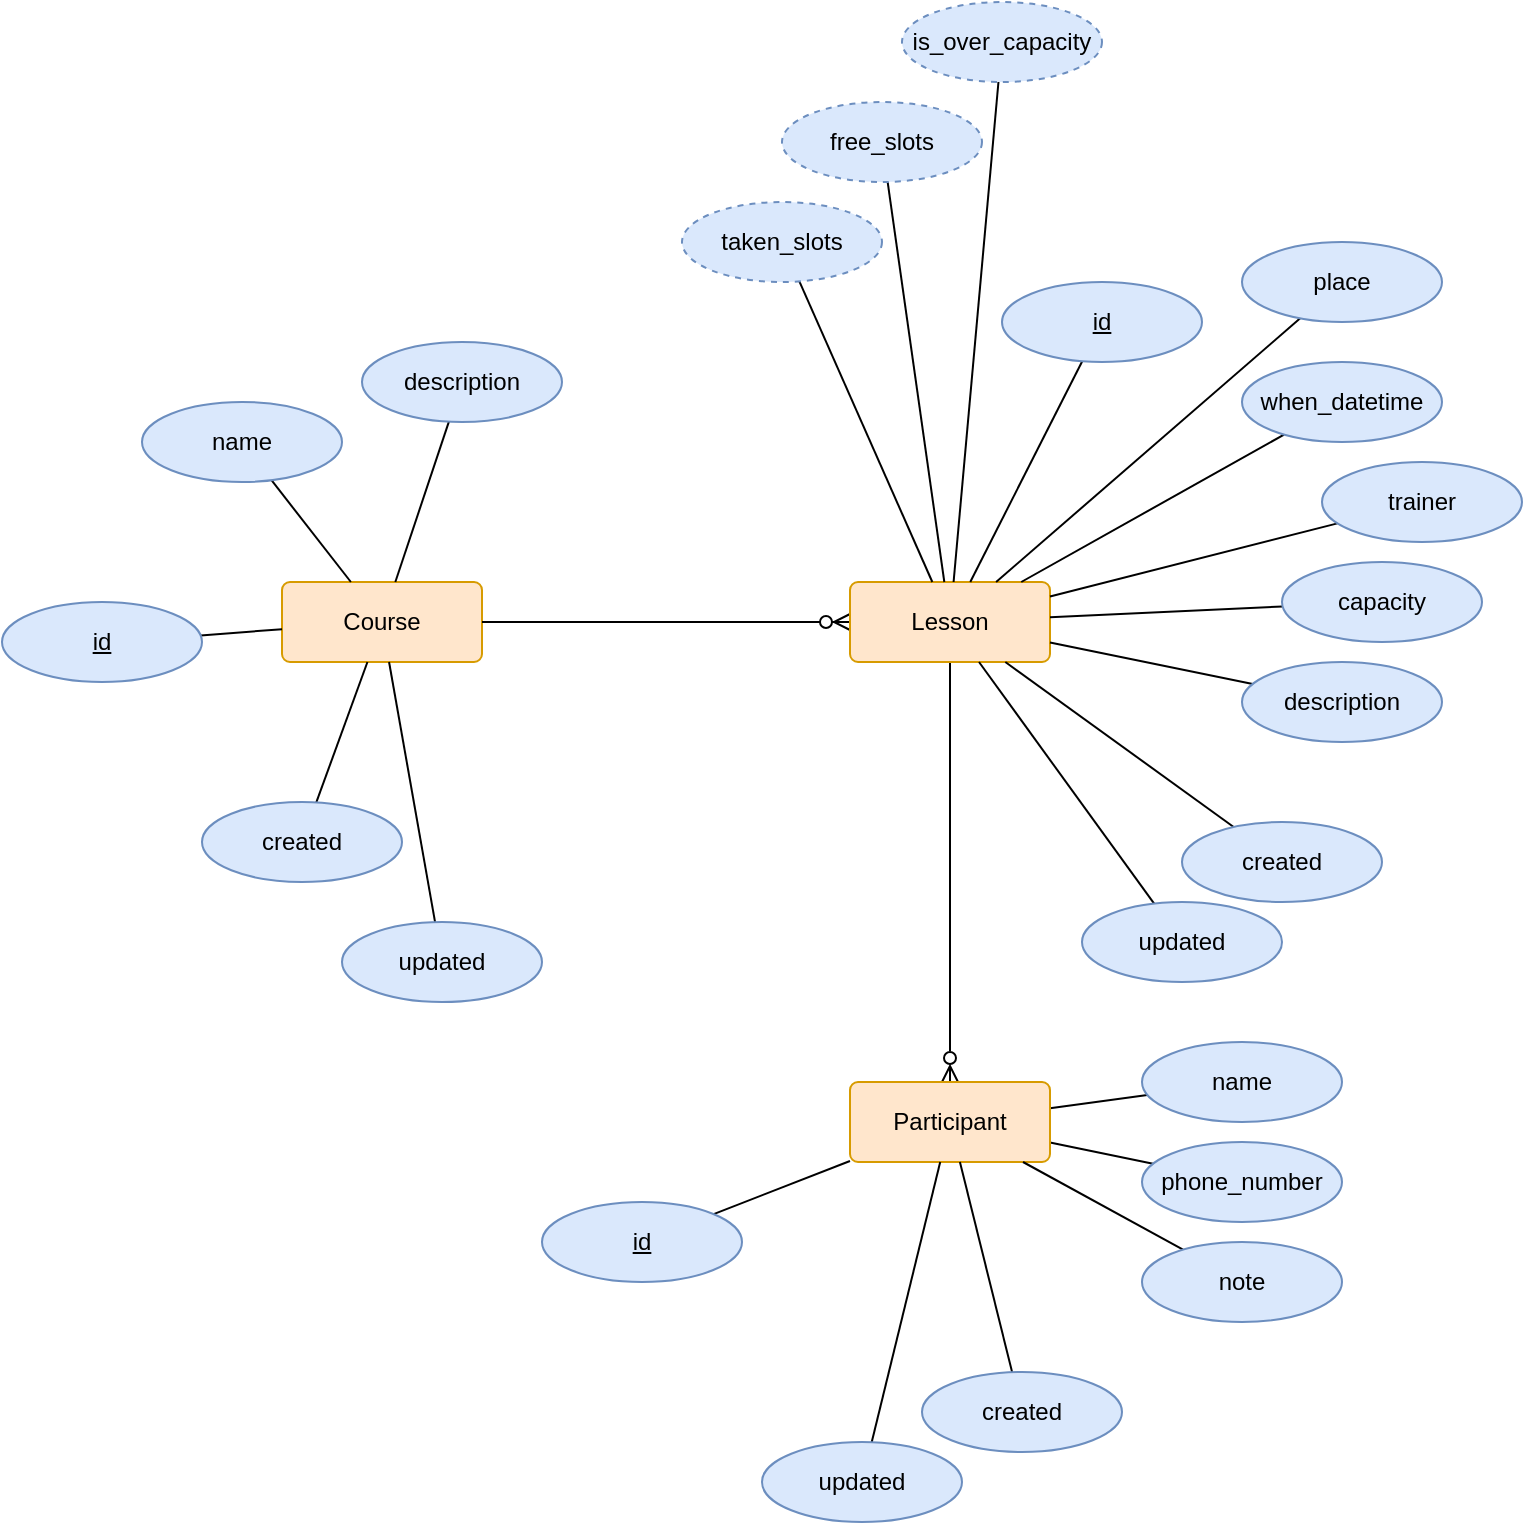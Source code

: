 <mxfile version="20.8.4" type="device"><diagram id="Ym6o7WwB0T-Htr1eHLXb" name="Page-1"><mxGraphModel dx="2021" dy="1941" grid="1" gridSize="10" guides="1" tooltips="1" connect="1" arrows="1" fold="1" page="1" pageScale="1" pageWidth="827" pageHeight="1169" math="0" shadow="0"><root><mxCell id="0"/><mxCell id="1" parent="0"/><mxCell id="nicmzcYfzuEBIeNM1_Ha-5" value="Course" style="rounded=1;arcSize=10;whiteSpace=wrap;html=1;align=center;fillColor=#ffe6cc;strokeColor=#d79b00;" parent="1" vertex="1"><mxGeometry x="130" y="150" width="100" height="40" as="geometry"/></mxCell><mxCell id="nicmzcYfzuEBIeNM1_Ha-7" style="rounded=0;orthogonalLoop=1;jettySize=auto;html=1;endArrow=none;endFill=0;" parent="1" source="nicmzcYfzuEBIeNM1_Ha-6" target="nicmzcYfzuEBIeNM1_Ha-5" edge="1"><mxGeometry relative="1" as="geometry"/></mxCell><mxCell id="nicmzcYfzuEBIeNM1_Ha-6" value="name" style="ellipse;whiteSpace=wrap;html=1;align=center;fillColor=#dae8fc;strokeColor=#6c8ebf;" parent="1" vertex="1"><mxGeometry x="60" y="60" width="100" height="40" as="geometry"/></mxCell><mxCell id="nicmzcYfzuEBIeNM1_Ha-8" value="" style="edgeStyle=entityRelationEdgeStyle;fontSize=12;html=1;endArrow=ERzeroToMany;endFill=1;rounded=0;" parent="1" source="nicmzcYfzuEBIeNM1_Ha-5" target="nicmzcYfzuEBIeNM1_Ha-9" edge="1"><mxGeometry width="100" height="100" relative="1" as="geometry"><mxPoint x="220" y="470" as="sourcePoint"/><mxPoint x="320" y="370" as="targetPoint"/></mxGeometry></mxCell><mxCell id="nicmzcYfzuEBIeNM1_Ha-32" style="edgeStyle=none;rounded=0;orthogonalLoop=1;jettySize=auto;html=1;endArrow=ERzeroToMany;endFill=0;" parent="1" source="nicmzcYfzuEBIeNM1_Ha-9" target="nicmzcYfzuEBIeNM1_Ha-25" edge="1"><mxGeometry relative="1" as="geometry"/></mxCell><mxCell id="nicmzcYfzuEBIeNM1_Ha-9" value="Lesson" style="rounded=1;arcSize=10;whiteSpace=wrap;html=1;align=center;fillColor=#ffe6cc;strokeColor=#d79b00;" parent="1" vertex="1"><mxGeometry x="414" y="150" width="100" height="40" as="geometry"/></mxCell><mxCell id="nicmzcYfzuEBIeNM1_Ha-12" style="edgeStyle=none;rounded=0;orthogonalLoop=1;jettySize=auto;html=1;endArrow=none;endFill=0;" parent="1" source="nicmzcYfzuEBIeNM1_Ha-11" target="nicmzcYfzuEBIeNM1_Ha-5" edge="1"><mxGeometry relative="1" as="geometry"/></mxCell><mxCell id="nicmzcYfzuEBIeNM1_Ha-11" value="id" style="ellipse;whiteSpace=wrap;html=1;align=center;fontStyle=4;fillColor=#dae8fc;strokeColor=#6c8ebf;" parent="1" vertex="1"><mxGeometry x="-10" y="160" width="100" height="40" as="geometry"/></mxCell><mxCell id="nicmzcYfzuEBIeNM1_Ha-18" style="edgeStyle=none;rounded=0;orthogonalLoop=1;jettySize=auto;html=1;endArrow=none;endFill=0;" parent="1" source="nicmzcYfzuEBIeNM1_Ha-13" target="nicmzcYfzuEBIeNM1_Ha-9" edge="1"><mxGeometry relative="1" as="geometry"/></mxCell><mxCell id="nicmzcYfzuEBIeNM1_Ha-13" value="place" style="ellipse;whiteSpace=wrap;html=1;align=center;fillColor=#dae8fc;strokeColor=#6c8ebf;" parent="1" vertex="1"><mxGeometry x="610" y="-20" width="100" height="40" as="geometry"/></mxCell><mxCell id="nicmzcYfzuEBIeNM1_Ha-15" style="edgeStyle=none;rounded=0;orthogonalLoop=1;jettySize=auto;html=1;endArrow=none;endFill=0;" parent="1" source="nicmzcYfzuEBIeNM1_Ha-14" target="nicmzcYfzuEBIeNM1_Ha-9" edge="1"><mxGeometry relative="1" as="geometry"/></mxCell><mxCell id="nicmzcYfzuEBIeNM1_Ha-14" value="id" style="ellipse;whiteSpace=wrap;html=1;align=center;fontStyle=4;fillColor=#dae8fc;strokeColor=#6c8ebf;" parent="1" vertex="1"><mxGeometry x="490" width="100" height="40" as="geometry"/></mxCell><mxCell id="nicmzcYfzuEBIeNM1_Ha-19" style="edgeStyle=none;rounded=0;orthogonalLoop=1;jettySize=auto;html=1;endArrow=none;endFill=0;" parent="1" source="nicmzcYfzuEBIeNM1_Ha-17" target="nicmzcYfzuEBIeNM1_Ha-9" edge="1"><mxGeometry relative="1" as="geometry"/></mxCell><mxCell id="nicmzcYfzuEBIeNM1_Ha-17" value="trainer" style="ellipse;whiteSpace=wrap;html=1;align=center;fillColor=#dae8fc;strokeColor=#6c8ebf;" parent="1" vertex="1"><mxGeometry x="650" y="90" width="100" height="40" as="geometry"/></mxCell><mxCell id="nicmzcYfzuEBIeNM1_Ha-21" style="edgeStyle=none;rounded=0;orthogonalLoop=1;jettySize=auto;html=1;endArrow=none;endFill=0;" parent="1" source="nicmzcYfzuEBIeNM1_Ha-20" target="nicmzcYfzuEBIeNM1_Ha-9" edge="1"><mxGeometry relative="1" as="geometry"/></mxCell><mxCell id="nicmzcYfzuEBIeNM1_Ha-20" value="capacity" style="ellipse;whiteSpace=wrap;html=1;align=center;fillColor=#dae8fc;strokeColor=#6c8ebf;" parent="1" vertex="1"><mxGeometry x="630" y="140" width="100" height="40" as="geometry"/></mxCell><mxCell id="nicmzcYfzuEBIeNM1_Ha-24" style="edgeStyle=none;rounded=0;orthogonalLoop=1;jettySize=auto;html=1;endArrow=none;endFill=0;" parent="1" source="nicmzcYfzuEBIeNM1_Ha-23" target="nicmzcYfzuEBIeNM1_Ha-9" edge="1"><mxGeometry relative="1" as="geometry"/></mxCell><mxCell id="nicmzcYfzuEBIeNM1_Ha-23" value="description" style="ellipse;whiteSpace=wrap;html=1;align=center;fillColor=#dae8fc;strokeColor=#6c8ebf;" parent="1" vertex="1"><mxGeometry x="610" y="190" width="100" height="40" as="geometry"/></mxCell><mxCell id="nicmzcYfzuEBIeNM1_Ha-28" style="edgeStyle=none;rounded=0;orthogonalLoop=1;jettySize=auto;html=1;endArrow=none;endFill=0;" parent="1" source="nicmzcYfzuEBIeNM1_Ha-25" target="nicmzcYfzuEBIeNM1_Ha-26" edge="1"><mxGeometry relative="1" as="geometry"/></mxCell><mxCell id="nicmzcYfzuEBIeNM1_Ha-29" style="edgeStyle=none;rounded=0;orthogonalLoop=1;jettySize=auto;html=1;endArrow=none;endFill=0;" parent="1" source="nicmzcYfzuEBIeNM1_Ha-25" target="nicmzcYfzuEBIeNM1_Ha-27" edge="1"><mxGeometry relative="1" as="geometry"/></mxCell><mxCell id="nicmzcYfzuEBIeNM1_Ha-25" value="Participant" style="rounded=1;arcSize=10;whiteSpace=wrap;html=1;align=center;fillColor=#ffe6cc;strokeColor=#d79b00;" parent="1" vertex="1"><mxGeometry x="414" y="400" width="100" height="40" as="geometry"/></mxCell><mxCell id="nicmzcYfzuEBIeNM1_Ha-26" value="name" style="ellipse;whiteSpace=wrap;html=1;align=center;fillColor=#dae8fc;strokeColor=#6c8ebf;" parent="1" vertex="1"><mxGeometry x="560" y="380" width="100" height="40" as="geometry"/></mxCell><mxCell id="nicmzcYfzuEBIeNM1_Ha-27" value="phone_number" style="ellipse;whiteSpace=wrap;html=1;align=center;fillColor=#dae8fc;strokeColor=#6c8ebf;" parent="1" vertex="1"><mxGeometry x="560" y="430" width="100" height="40" as="geometry"/></mxCell><mxCell id="nicmzcYfzuEBIeNM1_Ha-35" style="edgeStyle=none;rounded=0;orthogonalLoop=1;jettySize=auto;html=1;endArrow=none;endFill=0;" parent="1" source="nicmzcYfzuEBIeNM1_Ha-34" target="nicmzcYfzuEBIeNM1_Ha-9" edge="1"><mxGeometry relative="1" as="geometry"/></mxCell><mxCell id="nicmzcYfzuEBIeNM1_Ha-34" value="when_datetime" style="ellipse;whiteSpace=wrap;html=1;align=center;fillColor=#dae8fc;strokeColor=#6c8ebf;" parent="1" vertex="1"><mxGeometry x="610" y="40" width="100" height="40" as="geometry"/></mxCell><mxCell id="nicmzcYfzuEBIeNM1_Ha-37" style="edgeStyle=none;rounded=0;orthogonalLoop=1;jettySize=auto;html=1;endArrow=none;endFill=0;fillColor=#dae8fc;strokeColor=#000000;" parent="1" source="nicmzcYfzuEBIeNM1_Ha-36" target="nicmzcYfzuEBIeNM1_Ha-9" edge="1"><mxGeometry relative="1" as="geometry"/></mxCell><mxCell id="nicmzcYfzuEBIeNM1_Ha-36" value="is_over_capacity" style="ellipse;whiteSpace=wrap;html=1;align=center;dashed=1;fillColor=#dae8fc;strokeColor=#6c8ebf;" parent="1" vertex="1"><mxGeometry x="440" y="-140" width="100" height="40" as="geometry"/></mxCell><mxCell id="nicmzcYfzuEBIeNM1_Ha-39" style="edgeStyle=none;rounded=0;orthogonalLoop=1;jettySize=auto;html=1;endArrow=none;endFill=0;strokeColor=#000000;" parent="1" source="nicmzcYfzuEBIeNM1_Ha-56" target="nicmzcYfzuEBIeNM1_Ha-25" edge="1"><mxGeometry relative="1" as="geometry"><mxPoint x="574.275" y="492.85" as="sourcePoint"/></mxGeometry></mxCell><mxCell id="nicmzcYfzuEBIeNM1_Ha-41" style="edgeStyle=none;rounded=0;orthogonalLoop=1;jettySize=auto;html=1;endArrow=none;endFill=0;strokeColor=#000000;" parent="1" source="nicmzcYfzuEBIeNM1_Ha-40" target="nicmzcYfzuEBIeNM1_Ha-5" edge="1"><mxGeometry relative="1" as="geometry"/></mxCell><mxCell id="nicmzcYfzuEBIeNM1_Ha-40" value="description" style="ellipse;whiteSpace=wrap;html=1;align=center;fillColor=#dae8fc;strokeColor=#6c8ebf;" parent="1" vertex="1"><mxGeometry x="170" y="30" width="100" height="40" as="geometry"/></mxCell><mxCell id="nicmzcYfzuEBIeNM1_Ha-44" style="edgeStyle=none;rounded=0;orthogonalLoop=1;jettySize=auto;html=1;endArrow=none;endFill=0;strokeColor=#000000;" parent="1" source="nicmzcYfzuEBIeNM1_Ha-42" target="nicmzcYfzuEBIeNM1_Ha-5" edge="1"><mxGeometry relative="1" as="geometry"/></mxCell><mxCell id="nicmzcYfzuEBIeNM1_Ha-42" value="created" style="ellipse;whiteSpace=wrap;html=1;align=center;fillColor=#dae8fc;strokeColor=#6c8ebf;" parent="1" vertex="1"><mxGeometry x="90" y="260" width="100" height="40" as="geometry"/></mxCell><mxCell id="nicmzcYfzuEBIeNM1_Ha-45" style="edgeStyle=none;rounded=0;orthogonalLoop=1;jettySize=auto;html=1;endArrow=none;endFill=0;strokeColor=#000000;" parent="1" source="nicmzcYfzuEBIeNM1_Ha-43" target="nicmzcYfzuEBIeNM1_Ha-5" edge="1"><mxGeometry relative="1" as="geometry"/></mxCell><mxCell id="nicmzcYfzuEBIeNM1_Ha-43" value="updated" style="ellipse;whiteSpace=wrap;html=1;align=center;fillColor=#dae8fc;strokeColor=#6c8ebf;" parent="1" vertex="1"><mxGeometry x="160" y="320" width="100" height="40" as="geometry"/></mxCell><mxCell id="nicmzcYfzuEBIeNM1_Ha-48" style="edgeStyle=none;rounded=0;orthogonalLoop=1;jettySize=auto;html=1;endArrow=none;endFill=0;strokeColor=#000000;" parent="1" source="nicmzcYfzuEBIeNM1_Ha-46" target="nicmzcYfzuEBIeNM1_Ha-9" edge="1"><mxGeometry relative="1" as="geometry"/></mxCell><mxCell id="nicmzcYfzuEBIeNM1_Ha-46" value="created" style="ellipse;whiteSpace=wrap;html=1;align=center;fillColor=#dae8fc;strokeColor=#6c8ebf;" parent="1" vertex="1"><mxGeometry x="580" y="270" width="100" height="40" as="geometry"/></mxCell><mxCell id="nicmzcYfzuEBIeNM1_Ha-49" style="edgeStyle=none;rounded=0;orthogonalLoop=1;jettySize=auto;html=1;endArrow=none;endFill=0;strokeColor=#000000;" parent="1" source="nicmzcYfzuEBIeNM1_Ha-47" target="nicmzcYfzuEBIeNM1_Ha-9" edge="1"><mxGeometry relative="1" as="geometry"/></mxCell><mxCell id="nicmzcYfzuEBIeNM1_Ha-47" value="updated" style="ellipse;whiteSpace=wrap;html=1;align=center;fillColor=#dae8fc;strokeColor=#6c8ebf;" parent="1" vertex="1"><mxGeometry x="530" y="310" width="100" height="40" as="geometry"/></mxCell><mxCell id="nicmzcYfzuEBIeNM1_Ha-53" style="edgeStyle=none;rounded=0;orthogonalLoop=1;jettySize=auto;html=1;endArrow=none;endFill=0;strokeColor=#000000;" parent="1" source="nicmzcYfzuEBIeNM1_Ha-50" target="nicmzcYfzuEBIeNM1_Ha-25" edge="1"><mxGeometry relative="1" as="geometry"/></mxCell><mxCell id="nicmzcYfzuEBIeNM1_Ha-50" value="updated" style="ellipse;whiteSpace=wrap;html=1;align=center;fillColor=#dae8fc;strokeColor=#6c8ebf;" parent="1" vertex="1"><mxGeometry x="370" y="580" width="100" height="40" as="geometry"/></mxCell><mxCell id="nicmzcYfzuEBIeNM1_Ha-52" style="edgeStyle=none;rounded=0;orthogonalLoop=1;jettySize=auto;html=1;endArrow=none;endFill=0;strokeColor=#000000;" parent="1" source="nicmzcYfzuEBIeNM1_Ha-51" target="nicmzcYfzuEBIeNM1_Ha-25" edge="1"><mxGeometry relative="1" as="geometry"/></mxCell><mxCell id="nicmzcYfzuEBIeNM1_Ha-51" value="created" style="ellipse;whiteSpace=wrap;html=1;align=center;fillColor=#dae8fc;strokeColor=#6c8ebf;" parent="1" vertex="1"><mxGeometry x="450" y="545" width="100" height="40" as="geometry"/></mxCell><mxCell id="nicmzcYfzuEBIeNM1_Ha-55" style="edgeStyle=none;rounded=0;orthogonalLoop=1;jettySize=auto;html=1;endArrow=none;endFill=0;strokeColor=#000000;" parent="1" source="nicmzcYfzuEBIeNM1_Ha-54" target="nicmzcYfzuEBIeNM1_Ha-25" edge="1"><mxGeometry relative="1" as="geometry"/></mxCell><mxCell id="nicmzcYfzuEBIeNM1_Ha-54" value="id" style="ellipse;whiteSpace=wrap;html=1;align=center;fontStyle=4;fillColor=#dae8fc;strokeColor=#6c8ebf;" parent="1" vertex="1"><mxGeometry x="260" y="460" width="100" height="40" as="geometry"/></mxCell><mxCell id="nicmzcYfzuEBIeNM1_Ha-56" value="note" style="ellipse;whiteSpace=wrap;html=1;align=center;fillColor=#dae8fc;strokeColor=#6c8ebf;" parent="1" vertex="1"><mxGeometry x="560" y="480" width="100" height="40" as="geometry"/></mxCell><mxCell id="LJ0FNEAzabXgVTkKbM3d-3" style="rounded=0;orthogonalLoop=1;jettySize=auto;html=1;endArrow=none;endFill=0;" edge="1" parent="1" source="LJ0FNEAzabXgVTkKbM3d-1" target="nicmzcYfzuEBIeNM1_Ha-9"><mxGeometry relative="1" as="geometry"/></mxCell><mxCell id="LJ0FNEAzabXgVTkKbM3d-1" value="free_slots" style="ellipse;whiteSpace=wrap;html=1;align=center;dashed=1;fillColor=#dae8fc;strokeColor=#6c8ebf;" vertex="1" parent="1"><mxGeometry x="380" y="-90" width="100" height="40" as="geometry"/></mxCell><mxCell id="LJ0FNEAzabXgVTkKbM3d-4" style="edgeStyle=none;rounded=0;orthogonalLoop=1;jettySize=auto;html=1;endArrow=none;endFill=0;" edge="1" parent="1" source="LJ0FNEAzabXgVTkKbM3d-2" target="nicmzcYfzuEBIeNM1_Ha-9"><mxGeometry relative="1" as="geometry"/></mxCell><mxCell id="LJ0FNEAzabXgVTkKbM3d-2" value="taken_slots" style="ellipse;whiteSpace=wrap;html=1;align=center;dashed=1;fillColor=#dae8fc;strokeColor=#6c8ebf;" vertex="1" parent="1"><mxGeometry x="330" y="-40" width="100" height="40" as="geometry"/></mxCell></root></mxGraphModel></diagram></mxfile>